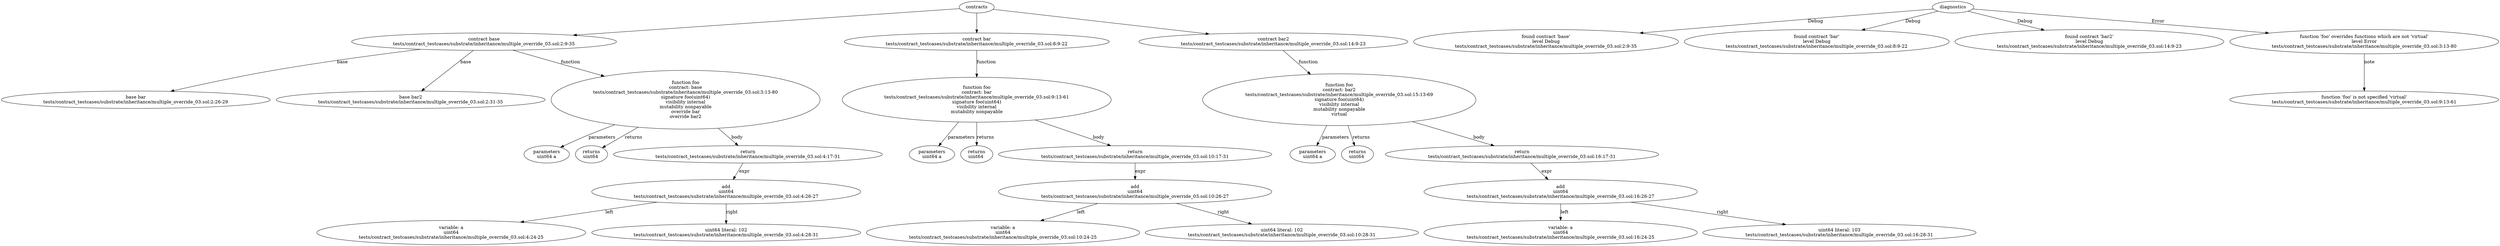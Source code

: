 strict digraph "tests/contract_testcases/substrate/inheritance/multiple_override_03.sol" {
	contract [label="contract base\ntests/contract_testcases/substrate/inheritance/multiple_override_03.sol:2:9-35"]
	base [label="base bar\ntests/contract_testcases/substrate/inheritance/multiple_override_03.sol:2:26-29"]
	base_3 [label="base bar2\ntests/contract_testcases/substrate/inheritance/multiple_override_03.sol:2:31-35"]
	foo [label="function foo\ncontract: base\ntests/contract_testcases/substrate/inheritance/multiple_override_03.sol:3:13-80\nsignature foo(uint64)\nvisibility internal\nmutability nonpayable\noverride bar\noverride bar2"]
	parameters [label="parameters\nuint64 a"]
	returns [label="returns\nuint64 "]
	return [label="return\ntests/contract_testcases/substrate/inheritance/multiple_override_03.sol:4:17-31"]
	add [label="add\nuint64\ntests/contract_testcases/substrate/inheritance/multiple_override_03.sol:4:26-27"]
	variable [label="variable: a\nuint64\ntests/contract_testcases/substrate/inheritance/multiple_override_03.sol:4:24-25"]
	number_literal [label="uint64 literal: 102\ntests/contract_testcases/substrate/inheritance/multiple_override_03.sol:4:28-31"]
	contract_11 [label="contract bar\ntests/contract_testcases/substrate/inheritance/multiple_override_03.sol:8:9-22"]
	foo_12 [label="function foo\ncontract: bar\ntests/contract_testcases/substrate/inheritance/multiple_override_03.sol:9:13-61\nsignature foo(uint64)\nvisibility internal\nmutability nonpayable"]
	parameters_13 [label="parameters\nuint64 a"]
	returns_14 [label="returns\nuint64 "]
	return_15 [label="return\ntests/contract_testcases/substrate/inheritance/multiple_override_03.sol:10:17-31"]
	add_16 [label="add\nuint64\ntests/contract_testcases/substrate/inheritance/multiple_override_03.sol:10:26-27"]
	variable_17 [label="variable: a\nuint64\ntests/contract_testcases/substrate/inheritance/multiple_override_03.sol:10:24-25"]
	number_literal_18 [label="uint64 literal: 102\ntests/contract_testcases/substrate/inheritance/multiple_override_03.sol:10:28-31"]
	contract_19 [label="contract bar2\ntests/contract_testcases/substrate/inheritance/multiple_override_03.sol:14:9-23"]
	foo_20 [label="function foo\ncontract: bar2\ntests/contract_testcases/substrate/inheritance/multiple_override_03.sol:15:13-69\nsignature foo(uint64)\nvisibility internal\nmutability nonpayable\nvirtual"]
	parameters_21 [label="parameters\nuint64 a"]
	returns_22 [label="returns\nuint64 "]
	return_23 [label="return\ntests/contract_testcases/substrate/inheritance/multiple_override_03.sol:16:17-31"]
	add_24 [label="add\nuint64\ntests/contract_testcases/substrate/inheritance/multiple_override_03.sol:16:26-27"]
	variable_25 [label="variable: a\nuint64\ntests/contract_testcases/substrate/inheritance/multiple_override_03.sol:16:24-25"]
	number_literal_26 [label="uint64 literal: 103\ntests/contract_testcases/substrate/inheritance/multiple_override_03.sol:16:28-31"]
	diagnostic [label="found contract 'base'\nlevel Debug\ntests/contract_testcases/substrate/inheritance/multiple_override_03.sol:2:9-35"]
	diagnostic_29 [label="found contract 'bar'\nlevel Debug\ntests/contract_testcases/substrate/inheritance/multiple_override_03.sol:8:9-22"]
	diagnostic_30 [label="found contract 'bar2'\nlevel Debug\ntests/contract_testcases/substrate/inheritance/multiple_override_03.sol:14:9-23"]
	diagnostic_31 [label="function 'foo' overrides functions which are not 'virtual'\nlevel Error\ntests/contract_testcases/substrate/inheritance/multiple_override_03.sol:3:13-80"]
	note [label="function 'foo' is not specified 'virtual'\ntests/contract_testcases/substrate/inheritance/multiple_override_03.sol:9:13-61"]
	contracts -> contract
	contract -> base [label="base"]
	contract -> base_3 [label="base"]
	contract -> foo [label="function"]
	foo -> parameters [label="parameters"]
	foo -> returns [label="returns"]
	foo -> return [label="body"]
	return -> add [label="expr"]
	add -> variable [label="left"]
	add -> number_literal [label="right"]
	contracts -> contract_11
	contract_11 -> foo_12 [label="function"]
	foo_12 -> parameters_13 [label="parameters"]
	foo_12 -> returns_14 [label="returns"]
	foo_12 -> return_15 [label="body"]
	return_15 -> add_16 [label="expr"]
	add_16 -> variable_17 [label="left"]
	add_16 -> number_literal_18 [label="right"]
	contracts -> contract_19
	contract_19 -> foo_20 [label="function"]
	foo_20 -> parameters_21 [label="parameters"]
	foo_20 -> returns_22 [label="returns"]
	foo_20 -> return_23 [label="body"]
	return_23 -> add_24 [label="expr"]
	add_24 -> variable_25 [label="left"]
	add_24 -> number_literal_26 [label="right"]
	diagnostics -> diagnostic [label="Debug"]
	diagnostics -> diagnostic_29 [label="Debug"]
	diagnostics -> diagnostic_30 [label="Debug"]
	diagnostics -> diagnostic_31 [label="Error"]
	diagnostic_31 -> note [label="note"]
}
